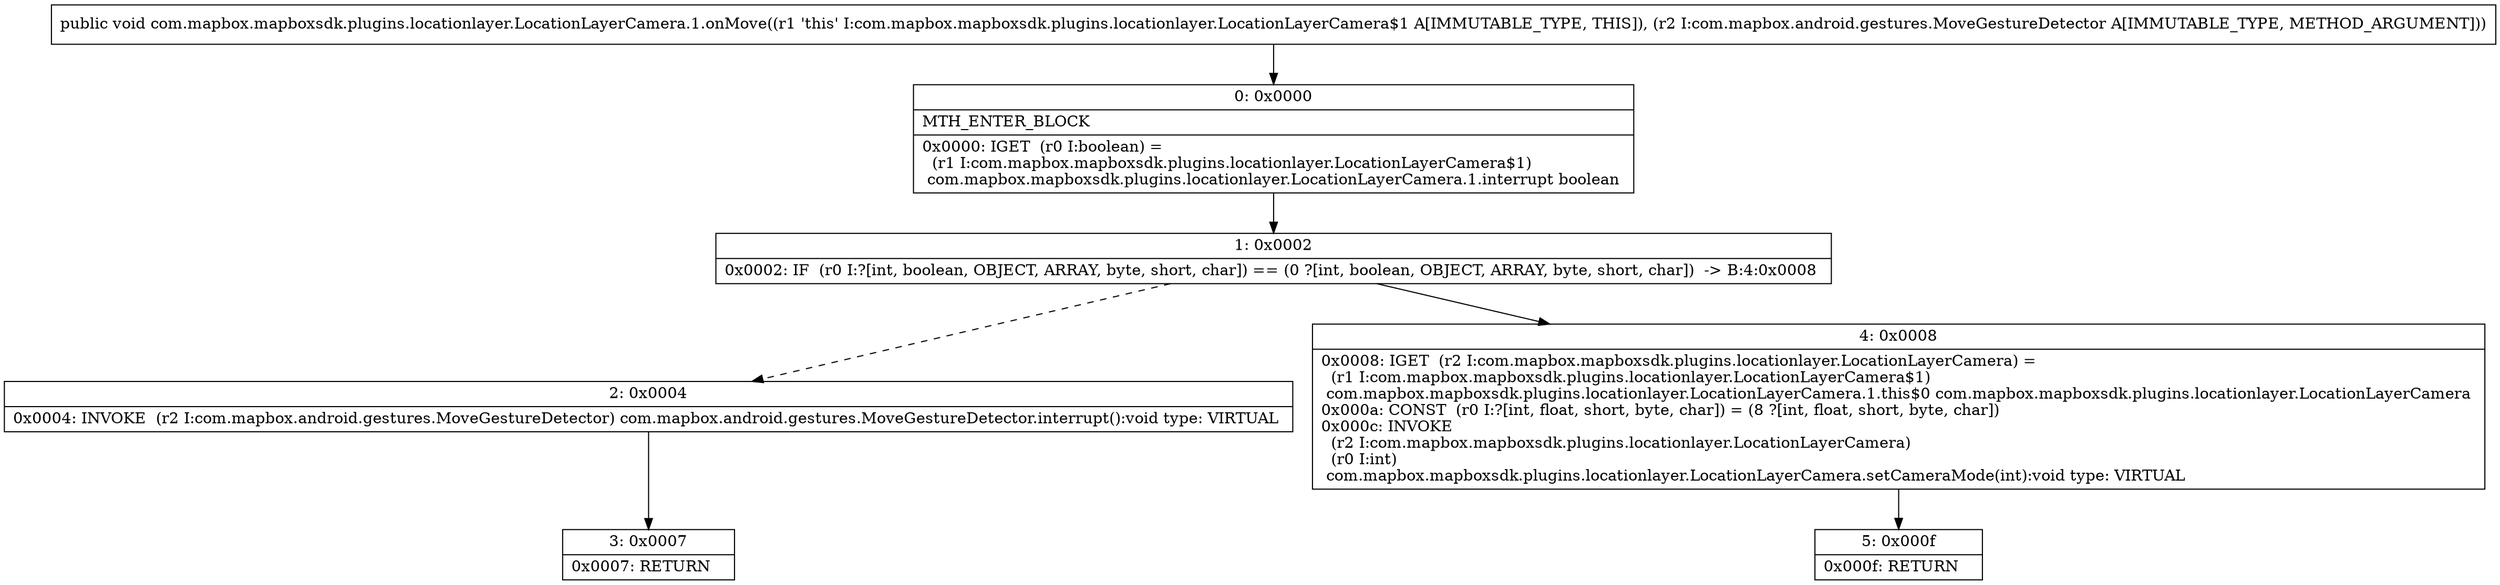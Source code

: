 digraph "CFG forcom.mapbox.mapboxsdk.plugins.locationlayer.LocationLayerCamera.1.onMove(Lcom\/mapbox\/android\/gestures\/MoveGestureDetector;)V" {
Node_0 [shape=record,label="{0\:\ 0x0000|MTH_ENTER_BLOCK\l|0x0000: IGET  (r0 I:boolean) = \l  (r1 I:com.mapbox.mapboxsdk.plugins.locationlayer.LocationLayerCamera$1)\l com.mapbox.mapboxsdk.plugins.locationlayer.LocationLayerCamera.1.interrupt boolean \l}"];
Node_1 [shape=record,label="{1\:\ 0x0002|0x0002: IF  (r0 I:?[int, boolean, OBJECT, ARRAY, byte, short, char]) == (0 ?[int, boolean, OBJECT, ARRAY, byte, short, char])  \-\> B:4:0x0008 \l}"];
Node_2 [shape=record,label="{2\:\ 0x0004|0x0004: INVOKE  (r2 I:com.mapbox.android.gestures.MoveGestureDetector) com.mapbox.android.gestures.MoveGestureDetector.interrupt():void type: VIRTUAL \l}"];
Node_3 [shape=record,label="{3\:\ 0x0007|0x0007: RETURN   \l}"];
Node_4 [shape=record,label="{4\:\ 0x0008|0x0008: IGET  (r2 I:com.mapbox.mapboxsdk.plugins.locationlayer.LocationLayerCamera) = \l  (r1 I:com.mapbox.mapboxsdk.plugins.locationlayer.LocationLayerCamera$1)\l com.mapbox.mapboxsdk.plugins.locationlayer.LocationLayerCamera.1.this$0 com.mapbox.mapboxsdk.plugins.locationlayer.LocationLayerCamera \l0x000a: CONST  (r0 I:?[int, float, short, byte, char]) = (8 ?[int, float, short, byte, char]) \l0x000c: INVOKE  \l  (r2 I:com.mapbox.mapboxsdk.plugins.locationlayer.LocationLayerCamera)\l  (r0 I:int)\l com.mapbox.mapboxsdk.plugins.locationlayer.LocationLayerCamera.setCameraMode(int):void type: VIRTUAL \l}"];
Node_5 [shape=record,label="{5\:\ 0x000f|0x000f: RETURN   \l}"];
MethodNode[shape=record,label="{public void com.mapbox.mapboxsdk.plugins.locationlayer.LocationLayerCamera.1.onMove((r1 'this' I:com.mapbox.mapboxsdk.plugins.locationlayer.LocationLayerCamera$1 A[IMMUTABLE_TYPE, THIS]), (r2 I:com.mapbox.android.gestures.MoveGestureDetector A[IMMUTABLE_TYPE, METHOD_ARGUMENT])) }"];
MethodNode -> Node_0;
Node_0 -> Node_1;
Node_1 -> Node_2[style=dashed];
Node_1 -> Node_4;
Node_2 -> Node_3;
Node_4 -> Node_5;
}

